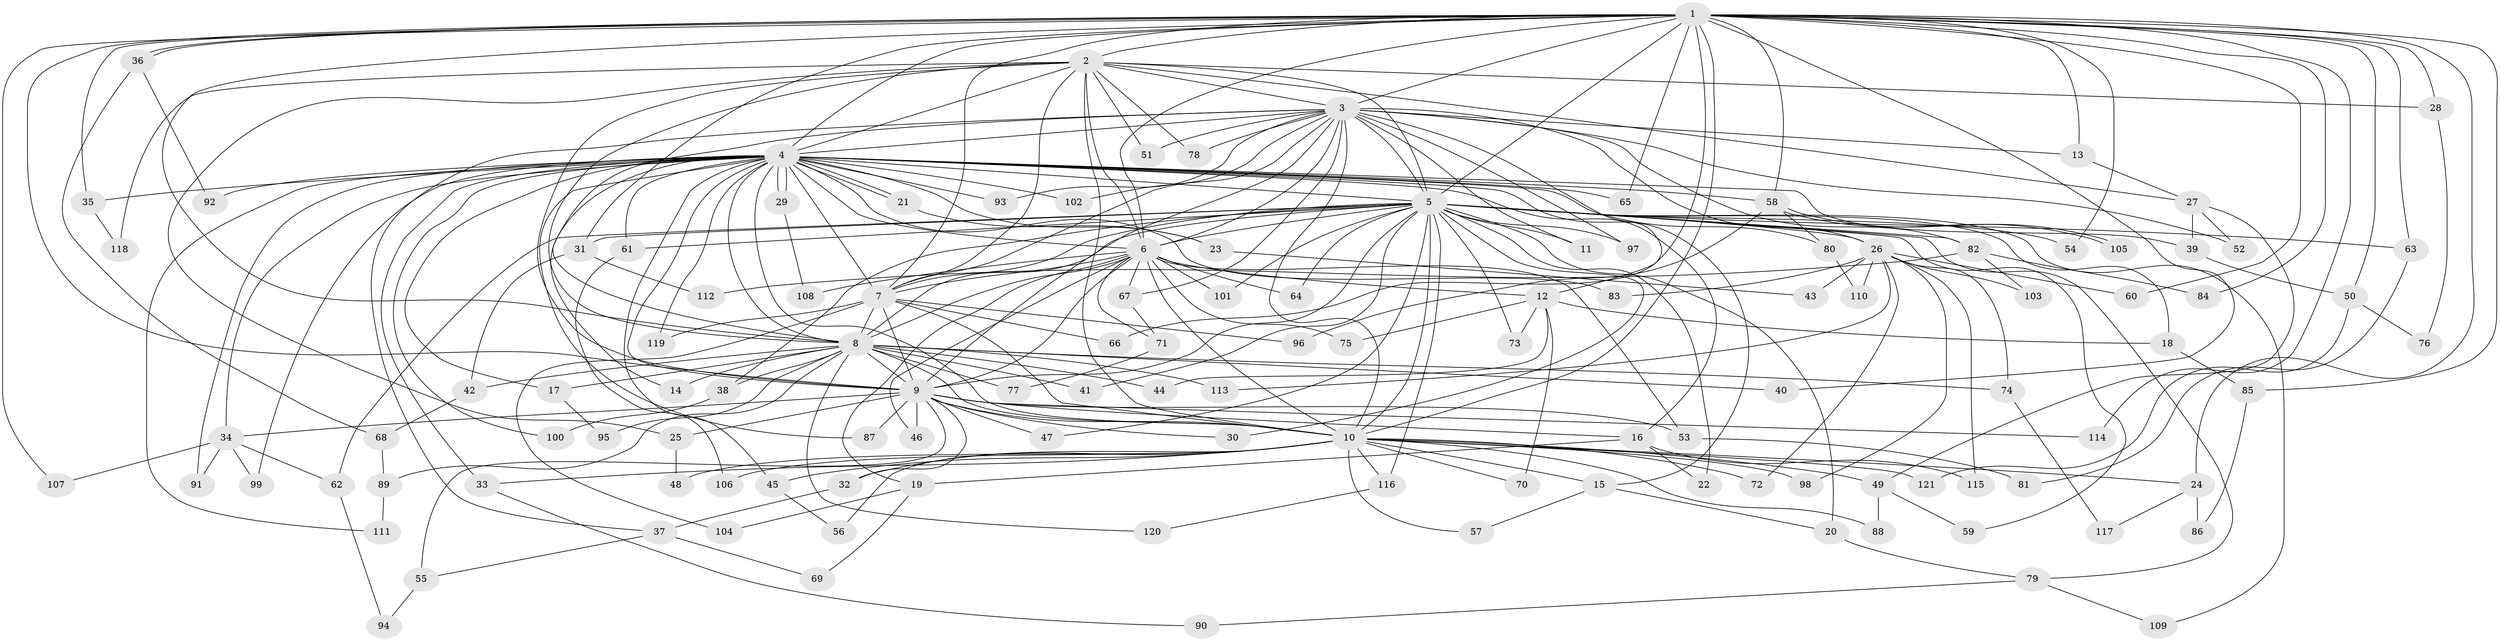 // coarse degree distribution, {35: 0.011235955056179775, 13: 0.011235955056179775, 19: 0.011235955056179775, 32: 0.011235955056179775, 39: 0.011235955056179775, 10: 0.011235955056179775, 17: 0.011235955056179775, 23: 0.011235955056179775, 2: 0.47191011235955055, 7: 0.011235955056179775, 6: 0.011235955056179775, 4: 0.12359550561797752, 5: 0.033707865168539325, 3: 0.23595505617977527, 12: 0.011235955056179775, 1: 0.011235955056179775}
// Generated by graph-tools (version 1.1) at 2025/51/02/27/25 19:51:44]
// undirected, 121 vertices, 267 edges
graph export_dot {
graph [start="1"]
  node [color=gray90,style=filled];
  1;
  2;
  3;
  4;
  5;
  6;
  7;
  8;
  9;
  10;
  11;
  12;
  13;
  14;
  15;
  16;
  17;
  18;
  19;
  20;
  21;
  22;
  23;
  24;
  25;
  26;
  27;
  28;
  29;
  30;
  31;
  32;
  33;
  34;
  35;
  36;
  37;
  38;
  39;
  40;
  41;
  42;
  43;
  44;
  45;
  46;
  47;
  48;
  49;
  50;
  51;
  52;
  53;
  54;
  55;
  56;
  57;
  58;
  59;
  60;
  61;
  62;
  63;
  64;
  65;
  66;
  67;
  68;
  69;
  70;
  71;
  72;
  73;
  74;
  75;
  76;
  77;
  78;
  79;
  80;
  81;
  82;
  83;
  84;
  85;
  86;
  87;
  88;
  89;
  90;
  91;
  92;
  93;
  94;
  95;
  96;
  97;
  98;
  99;
  100;
  101;
  102;
  103;
  104;
  105;
  106;
  107;
  108;
  109;
  110;
  111;
  112;
  113;
  114;
  115;
  116;
  117;
  118;
  119;
  120;
  121;
  1 -- 2;
  1 -- 3;
  1 -- 4;
  1 -- 5;
  1 -- 6;
  1 -- 7;
  1 -- 8;
  1 -- 9;
  1 -- 10;
  1 -- 13;
  1 -- 24;
  1 -- 28;
  1 -- 31;
  1 -- 35;
  1 -- 36;
  1 -- 36;
  1 -- 40;
  1 -- 50;
  1 -- 54;
  1 -- 58;
  1 -- 60;
  1 -- 63;
  1 -- 65;
  1 -- 66;
  1 -- 84;
  1 -- 85;
  1 -- 107;
  1 -- 114;
  2 -- 3;
  2 -- 4;
  2 -- 5;
  2 -- 6;
  2 -- 7;
  2 -- 8;
  2 -- 9;
  2 -- 10;
  2 -- 25;
  2 -- 27;
  2 -- 28;
  2 -- 51;
  2 -- 78;
  2 -- 118;
  3 -- 4;
  3 -- 5;
  3 -- 6;
  3 -- 7;
  3 -- 8;
  3 -- 9;
  3 -- 10;
  3 -- 11;
  3 -- 12;
  3 -- 13;
  3 -- 26;
  3 -- 37;
  3 -- 51;
  3 -- 52;
  3 -- 67;
  3 -- 78;
  3 -- 82;
  3 -- 93;
  3 -- 97;
  3 -- 102;
  4 -- 5;
  4 -- 6;
  4 -- 7;
  4 -- 8;
  4 -- 9;
  4 -- 10;
  4 -- 14;
  4 -- 15;
  4 -- 16;
  4 -- 17;
  4 -- 21;
  4 -- 21;
  4 -- 23;
  4 -- 29;
  4 -- 29;
  4 -- 33;
  4 -- 34;
  4 -- 35;
  4 -- 39;
  4 -- 45;
  4 -- 58;
  4 -- 61;
  4 -- 65;
  4 -- 80;
  4 -- 83;
  4 -- 87;
  4 -- 91;
  4 -- 92;
  4 -- 93;
  4 -- 99;
  4 -- 100;
  4 -- 102;
  4 -- 111;
  4 -- 119;
  5 -- 6;
  5 -- 7;
  5 -- 8;
  5 -- 9;
  5 -- 10;
  5 -- 11;
  5 -- 18;
  5 -- 20;
  5 -- 22;
  5 -- 26;
  5 -- 30;
  5 -- 31;
  5 -- 38;
  5 -- 41;
  5 -- 47;
  5 -- 54;
  5 -- 59;
  5 -- 61;
  5 -- 62;
  5 -- 63;
  5 -- 64;
  5 -- 73;
  5 -- 79;
  5 -- 82;
  5 -- 97;
  5 -- 101;
  5 -- 109;
  5 -- 116;
  6 -- 7;
  6 -- 8;
  6 -- 9;
  6 -- 10;
  6 -- 12;
  6 -- 19;
  6 -- 46;
  6 -- 53;
  6 -- 64;
  6 -- 67;
  6 -- 71;
  6 -- 75;
  6 -- 101;
  6 -- 108;
  7 -- 8;
  7 -- 9;
  7 -- 10;
  7 -- 66;
  7 -- 96;
  7 -- 104;
  7 -- 119;
  8 -- 9;
  8 -- 10;
  8 -- 14;
  8 -- 17;
  8 -- 38;
  8 -- 40;
  8 -- 41;
  8 -- 42;
  8 -- 44;
  8 -- 74;
  8 -- 77;
  8 -- 89;
  8 -- 95;
  8 -- 113;
  8 -- 120;
  9 -- 10;
  9 -- 16;
  9 -- 25;
  9 -- 30;
  9 -- 32;
  9 -- 34;
  9 -- 46;
  9 -- 47;
  9 -- 53;
  9 -- 55;
  9 -- 87;
  9 -- 114;
  10 -- 15;
  10 -- 24;
  10 -- 32;
  10 -- 33;
  10 -- 45;
  10 -- 48;
  10 -- 49;
  10 -- 56;
  10 -- 57;
  10 -- 70;
  10 -- 72;
  10 -- 88;
  10 -- 98;
  10 -- 106;
  10 -- 116;
  10 -- 121;
  12 -- 18;
  12 -- 44;
  12 -- 70;
  12 -- 73;
  12 -- 75;
  13 -- 27;
  15 -- 20;
  15 -- 57;
  16 -- 19;
  16 -- 22;
  16 -- 115;
  17 -- 95;
  18 -- 85;
  19 -- 69;
  19 -- 104;
  20 -- 79;
  21 -- 23;
  23 -- 43;
  24 -- 86;
  24 -- 117;
  25 -- 48;
  26 -- 43;
  26 -- 60;
  26 -- 72;
  26 -- 74;
  26 -- 83;
  26 -- 98;
  26 -- 103;
  26 -- 110;
  26 -- 113;
  26 -- 115;
  27 -- 39;
  27 -- 49;
  27 -- 52;
  28 -- 76;
  29 -- 108;
  31 -- 42;
  31 -- 112;
  32 -- 37;
  33 -- 90;
  34 -- 62;
  34 -- 91;
  34 -- 99;
  34 -- 107;
  35 -- 118;
  36 -- 68;
  36 -- 92;
  37 -- 55;
  37 -- 69;
  38 -- 100;
  39 -- 50;
  42 -- 68;
  45 -- 56;
  49 -- 59;
  49 -- 88;
  50 -- 76;
  50 -- 121;
  53 -- 81;
  55 -- 94;
  58 -- 80;
  58 -- 96;
  58 -- 105;
  58 -- 105;
  61 -- 106;
  62 -- 94;
  63 -- 81;
  67 -- 71;
  68 -- 89;
  71 -- 77;
  74 -- 117;
  79 -- 90;
  79 -- 109;
  80 -- 110;
  82 -- 84;
  82 -- 103;
  82 -- 112;
  85 -- 86;
  89 -- 111;
  116 -- 120;
}
